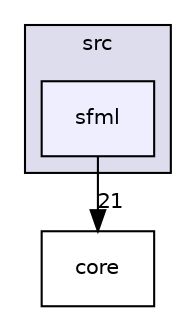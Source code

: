 digraph "/home/quentin/Murmure/src/sfml" {
  compound=true
  node [ fontsize="10", fontname="Helvetica"];
  edge [ labelfontsize="10", labelfontname="Helvetica"];
  subgraph clusterdir_68267d1309a1af8e8297ef4c3efbcdba {
    graph [ bgcolor="#ddddee", pencolor="black", label="src" fontname="Helvetica", fontsize="10", URL="dir_68267d1309a1af8e8297ef4c3efbcdba.html"]
  dir_555df0971abdff4e67fa10b3825416ca [shape=box, label="sfml", style="filled", fillcolor="#eeeeff", pencolor="black", URL="dir_555df0971abdff4e67fa10b3825416ca.html"];
  }
  dir_aebb8dcc11953d78e620bbef0b9e2183 [shape=box label="core" URL="dir_aebb8dcc11953d78e620bbef0b9e2183.html"];
  dir_555df0971abdff4e67fa10b3825416ca->dir_aebb8dcc11953d78e620bbef0b9e2183 [headlabel="21", labeldistance=1.5 headhref="dir_000002_000001.html"];
}
